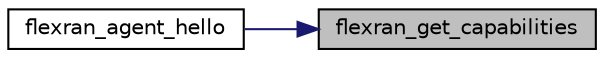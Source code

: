 digraph "flexran_get_capabilities"
{
 // LATEX_PDF_SIZE
  edge [fontname="Helvetica",fontsize="10",labelfontname="Helvetica",labelfontsize="10"];
  node [fontname="Helvetica",fontsize="10",shape=record];
  rankdir="RL";
  Node1 [label="flexran_get_capabilities",height=0.2,width=0.4,color="black", fillcolor="grey75", style="filled", fontcolor="black",tooltip=" "];
  Node1 -> Node2 [dir="back",color="midnightblue",fontsize="10",style="solid",fontname="Helvetica"];
  Node2 [label="flexran_agent_hello",height=0.2,width=0.4,color="black", fillcolor="white", style="filled",URL="$flexran__agent__common_8h.html#a765db328aeaf1cfda6c6414f4c98195b",tooltip=" "];
}

